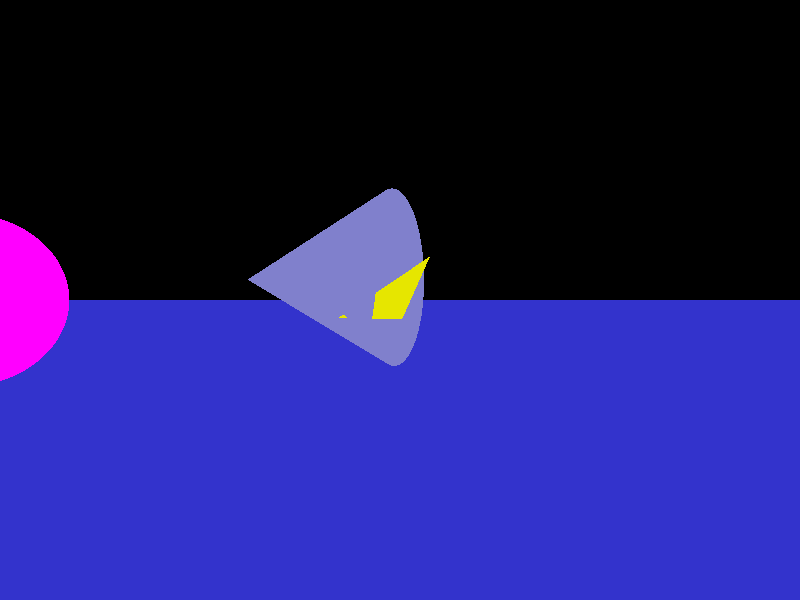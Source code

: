 // cs174, assignment 1 sample file (RIGHT HANDED)

camera {
   location  <0, 0, 14>
   up        <0,  1,  0>
   right     <1.33333, 0,  0>
   look_at   <0, 0, 0>
}


light_source {<-100, 100, 100> color rgb <1.5, 1.5, 1.5>}

sphere { <10, 0, 0>, 2
   pigment { color rgb <1.0, 0.0, 1.0>}
   finish {ambient 0.2 diffuse 0.4}
   translate <0, 0, 0>
}

plane {<0, 1, 0>, -4
   pigment {color rgb <0.2, 0.2, 0.8>}
   finish {ambient 0.4 diffuse 0.8}
}

cone { <0, 0, 1>, 2, <0, 0, -3>, 0
   pigment {color rgb <0.5, 0.5, 0.8>}
   finish {ambient 0.2 diffuse 0.2}
   rotate <0, -70, 0>
   translate <1, 0.51, 0>
}

// Triangles
triangle {
   <-0.57735, 0.18759, 0.7946499999999999>,
   <-0.35682, -0.49112, 0.7946499999999999>,
   <0.35682, -0.49112, 0.7946499999999999>
   scale <2, 2, 2>
   rotate <-20, 0, 0>
   rotate <0, 20, 0>
   pigment {color rgb <0.9, 0.9, 0.0>}
   finish {ambient 0.4 diffuse 0.1}
}
